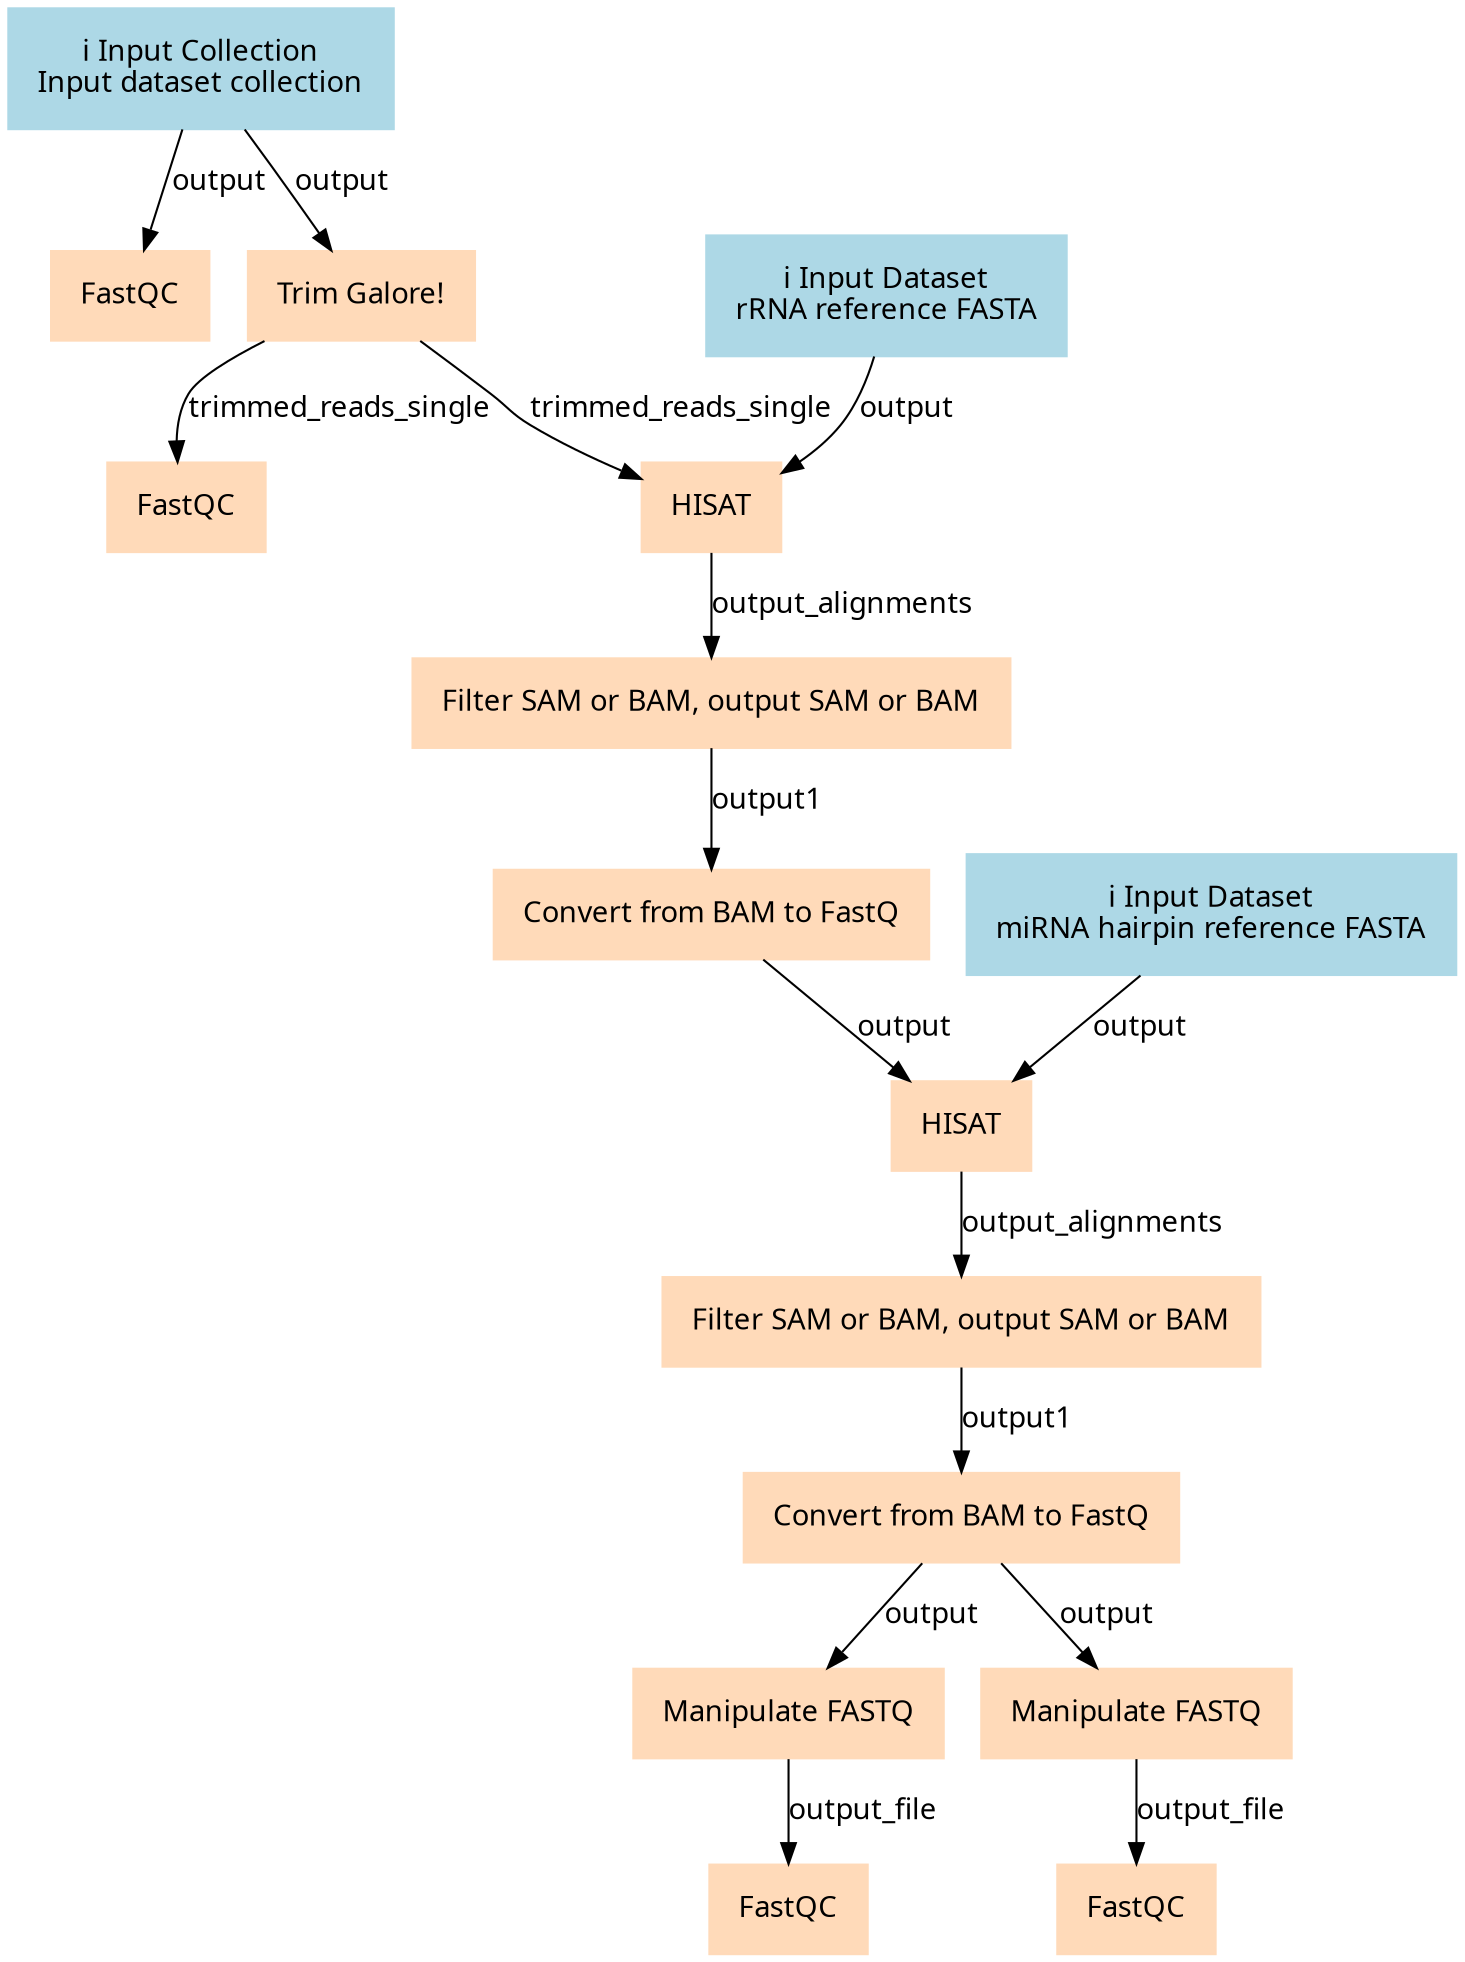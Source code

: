 digraph main {
  node [fontname="Atkinson Hyperlegible", shape=box, color=white,style=filled,color=peachpuff,margin="0.2,0.2"];
  edge [fontname="Atkinson Hyperlegible"];
  0[color=lightblue,label="ℹ️ Input Collection\nInput dataset collection"]
  1[color=lightblue,label="ℹ️ Input Dataset\nrRNA reference FASTA"]
  2[color=lightblue,label="ℹ️ Input Dataset\nmiRNA hairpin reference FASTA"]
  3[label="FastQC"]
  0 -> 3 [label="output"]
  4[label="Trim Galore!"]
  0 -> 4 [label="output"]
  5[label="FastQC"]
  4 -> 5 [label="trimmed_reads_single"]
  6[label="HISAT"]
  4 -> 6 [label="trimmed_reads_single"]
  1 -> 6 [label="output"]
  7[label="Filter SAM or BAM, output SAM or BAM"]
  6 -> 7 [label="output_alignments"]
  8[label="Convert from BAM to FastQ"]
  7 -> 8 [label="output1"]
  9[label="HISAT"]
  8 -> 9 [label="output"]
  2 -> 9 [label="output"]
  10[label="Filter SAM or BAM, output SAM or BAM"]
  9 -> 10 [label="output_alignments"]
  11[label="Convert from BAM to FastQ"]
  10 -> 11 [label="output1"]
  12[label="Manipulate FASTQ"]
  11 -> 12 [label="output"]
  13[label="Manipulate FASTQ"]
  11 -> 13 [label="output"]
  14[label="FastQC"]
  12 -> 14 [label="output_file"]
  15[label="FastQC"]
  13 -> 15 [label="output_file"]
}